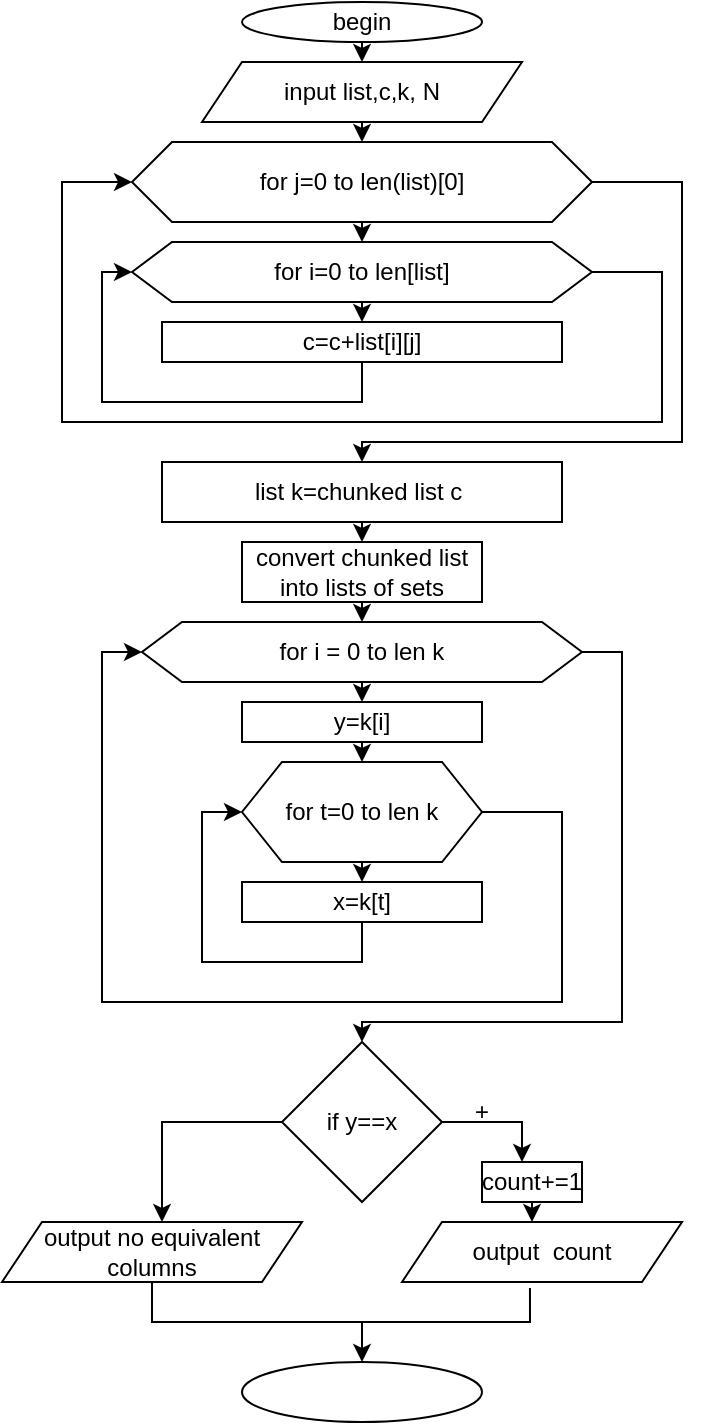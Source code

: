 <mxfile version="20.8.10" type="device"><diagram name="Page-1" id="yzSEyXkYe7Dai_8OyKdc"><mxGraphModel dx="522" dy="516" grid="1" gridSize="10" guides="1" tooltips="1" connect="1" arrows="1" fold="1" page="1" pageScale="1" pageWidth="1200" pageHeight="1600" math="0" shadow="0"><root><mxCell id="0"/><mxCell id="1" parent="0"/><mxCell id="Lc8W_YuvnGvR9-hdA6wH-1" value="begin" style="ellipse;whiteSpace=wrap;html=1;" vertex="1" parent="1"><mxGeometry x="180" width="120" height="20" as="geometry"/></mxCell><mxCell id="Lc8W_YuvnGvR9-hdA6wH-2" value="input list,c,k, N" style="shape=parallelogram;perimeter=parallelogramPerimeter;whiteSpace=wrap;html=1;fixedSize=1;" vertex="1" parent="1"><mxGeometry x="160" y="30" width="160" height="30" as="geometry"/></mxCell><mxCell id="Lc8W_YuvnGvR9-hdA6wH-3" value="" style="endArrow=classic;html=1;rounded=0;exitX=0.5;exitY=1;exitDx=0;exitDy=0;entryX=0.5;entryY=0;entryDx=0;entryDy=0;" edge="1" parent="1" source="Lc8W_YuvnGvR9-hdA6wH-1" target="Lc8W_YuvnGvR9-hdA6wH-2"><mxGeometry width="50" height="50" relative="1" as="geometry"><mxPoint x="80" y="170" as="sourcePoint"/><mxPoint x="130" y="120" as="targetPoint"/></mxGeometry></mxCell><mxCell id="Lc8W_YuvnGvR9-hdA6wH-4" value="for j=0 to len(list)[0]" style="shape=hexagon;perimeter=hexagonPerimeter2;whiteSpace=wrap;html=1;fixedSize=1;" vertex="1" parent="1"><mxGeometry x="125" y="70" width="230" height="40" as="geometry"/></mxCell><mxCell id="Lc8W_YuvnGvR9-hdA6wH-6" value="" style="endArrow=classic;html=1;rounded=0;exitX=0.5;exitY=1;exitDx=0;exitDy=0;entryX=0.5;entryY=0;entryDx=0;entryDy=0;" edge="1" parent="1" source="Lc8W_YuvnGvR9-hdA6wH-2" target="Lc8W_YuvnGvR9-hdA6wH-4"><mxGeometry width="50" height="50" relative="1" as="geometry"><mxPoint x="40" y="180" as="sourcePoint"/><mxPoint x="90" y="130" as="targetPoint"/></mxGeometry></mxCell><mxCell id="Lc8W_YuvnGvR9-hdA6wH-7" value="for i=0 to len[list]" style="shape=hexagon;perimeter=hexagonPerimeter2;whiteSpace=wrap;html=1;fixedSize=1;" vertex="1" parent="1"><mxGeometry x="125" y="120" width="230" height="30" as="geometry"/></mxCell><mxCell id="Lc8W_YuvnGvR9-hdA6wH-8" value="" style="endArrow=classic;html=1;rounded=0;exitX=0.5;exitY=1;exitDx=0;exitDy=0;" edge="1" parent="1" source="Lc8W_YuvnGvR9-hdA6wH-4" target="Lc8W_YuvnGvR9-hdA6wH-7"><mxGeometry width="50" height="50" relative="1" as="geometry"><mxPoint x="150" y="220" as="sourcePoint"/><mxPoint x="200" y="170" as="targetPoint"/></mxGeometry></mxCell><mxCell id="Lc8W_YuvnGvR9-hdA6wH-9" value="c=c+list[i][j]" style="rounded=0;whiteSpace=wrap;html=1;" vertex="1" parent="1"><mxGeometry x="140" y="160" width="200" height="20" as="geometry"/></mxCell><mxCell id="Lc8W_YuvnGvR9-hdA6wH-10" value="" style="endArrow=classic;html=1;rounded=0;exitX=0.5;exitY=1;exitDx=0;exitDy=0;" edge="1" parent="1" source="Lc8W_YuvnGvR9-hdA6wH-7" target="Lc8W_YuvnGvR9-hdA6wH-9"><mxGeometry width="50" height="50" relative="1" as="geometry"><mxPoint x="120" y="330" as="sourcePoint"/><mxPoint x="170" y="280" as="targetPoint"/></mxGeometry></mxCell><mxCell id="Lc8W_YuvnGvR9-hdA6wH-11" value="" style="endArrow=classic;html=1;rounded=0;exitX=0.5;exitY=1;exitDx=0;exitDy=0;entryX=0;entryY=0.5;entryDx=0;entryDy=0;" edge="1" parent="1" source="Lc8W_YuvnGvR9-hdA6wH-9" target="Lc8W_YuvnGvR9-hdA6wH-7"><mxGeometry width="50" height="50" relative="1" as="geometry"><mxPoint x="210" y="280" as="sourcePoint"/><mxPoint x="260" y="230" as="targetPoint"/><Array as="points"><mxPoint x="240" y="200"/><mxPoint x="110" y="200"/><mxPoint x="110" y="135"/></Array></mxGeometry></mxCell><mxCell id="Lc8W_YuvnGvR9-hdA6wH-12" value="" style="endArrow=classic;html=1;rounded=0;exitX=1;exitY=0.5;exitDx=0;exitDy=0;entryX=0;entryY=0.5;entryDx=0;entryDy=0;" edge="1" parent="1" source="Lc8W_YuvnGvR9-hdA6wH-7" target="Lc8W_YuvnGvR9-hdA6wH-4"><mxGeometry width="50" height="50" relative="1" as="geometry"><mxPoint x="410" y="120" as="sourcePoint"/><mxPoint x="460" y="70" as="targetPoint"/><Array as="points"><mxPoint x="390" y="135"/><mxPoint x="390" y="210"/><mxPoint x="90" y="210"/><mxPoint x="90" y="90"/></Array></mxGeometry></mxCell><mxCell id="Lc8W_YuvnGvR9-hdA6wH-13" value="" style="endArrow=classic;html=1;rounded=0;exitX=1;exitY=0.5;exitDx=0;exitDy=0;" edge="1" parent="1" source="Lc8W_YuvnGvR9-hdA6wH-4"><mxGeometry width="50" height="50" relative="1" as="geometry"><mxPoint x="460" y="110" as="sourcePoint"/><mxPoint x="240" y="230" as="targetPoint"/><Array as="points"><mxPoint x="400" y="90"/><mxPoint x="400" y="220"/><mxPoint x="240" y="220"/></Array></mxGeometry></mxCell><mxCell id="Lc8W_YuvnGvR9-hdA6wH-14" value="list k=chunked list c&amp;nbsp;" style="rounded=0;whiteSpace=wrap;html=1;" vertex="1" parent="1"><mxGeometry x="140" y="230" width="200" height="30" as="geometry"/></mxCell><mxCell id="Lc8W_YuvnGvR9-hdA6wH-16" value="" style="endArrow=classic;html=1;rounded=0;exitX=0.5;exitY=1;exitDx=0;exitDy=0;" edge="1" parent="1" source="Lc8W_YuvnGvR9-hdA6wH-14"><mxGeometry width="50" height="50" relative="1" as="geometry"><mxPoint x="200" y="360" as="sourcePoint"/><mxPoint x="240" y="270" as="targetPoint"/></mxGeometry></mxCell><mxCell id="Lc8W_YuvnGvR9-hdA6wH-17" value="convert chunked list into lists of sets" style="rounded=0;whiteSpace=wrap;html=1;" vertex="1" parent="1"><mxGeometry x="180" y="270" width="120" height="30" as="geometry"/></mxCell><mxCell id="Lc8W_YuvnGvR9-hdA6wH-19" value="for i = 0 to len k" style="shape=hexagon;perimeter=hexagonPerimeter2;whiteSpace=wrap;html=1;fixedSize=1;" vertex="1" parent="1"><mxGeometry x="130" y="310" width="220" height="30" as="geometry"/></mxCell><mxCell id="Lc8W_YuvnGvR9-hdA6wH-20" value="" style="endArrow=classic;html=1;rounded=0;exitX=0.5;exitY=1;exitDx=0;exitDy=0;entryX=0.5;entryY=0;entryDx=0;entryDy=0;" edge="1" parent="1" source="Lc8W_YuvnGvR9-hdA6wH-17" target="Lc8W_YuvnGvR9-hdA6wH-19"><mxGeometry width="50" height="50" relative="1" as="geometry"><mxPoint x="300" y="350" as="sourcePoint"/><mxPoint x="350" y="300" as="targetPoint"/></mxGeometry></mxCell><mxCell id="Lc8W_YuvnGvR9-hdA6wH-21" value="" style="endArrow=classic;html=1;rounded=0;exitX=0.5;exitY=1;exitDx=0;exitDy=0;entryX=0.5;entryY=0;entryDx=0;entryDy=0;" edge="1" parent="1" source="Lc8W_YuvnGvR9-hdA6wH-19" target="Lc8W_YuvnGvR9-hdA6wH-22"><mxGeometry width="50" height="50" relative="1" as="geometry"><mxPoint x="240" y="450" as="sourcePoint"/><mxPoint x="450" y="280" as="targetPoint"/></mxGeometry></mxCell><mxCell id="Lc8W_YuvnGvR9-hdA6wH-22" value="y=k[i]" style="rounded=0;whiteSpace=wrap;html=1;" vertex="1" parent="1"><mxGeometry x="180" y="350" width="120" height="20" as="geometry"/></mxCell><mxCell id="Lc8W_YuvnGvR9-hdA6wH-23" value="for t=0 to len k" style="shape=hexagon;perimeter=hexagonPerimeter2;whiteSpace=wrap;html=1;fixedSize=1;" vertex="1" parent="1"><mxGeometry x="180" y="380" width="120" height="50" as="geometry"/></mxCell><mxCell id="Lc8W_YuvnGvR9-hdA6wH-24" value="" style="endArrow=classic;html=1;rounded=0;exitX=0.5;exitY=1;exitDx=0;exitDy=0;entryX=0.5;entryY=0;entryDx=0;entryDy=0;" edge="1" parent="1" source="Lc8W_YuvnGvR9-hdA6wH-22" target="Lc8W_YuvnGvR9-hdA6wH-23"><mxGeometry width="50" height="50" relative="1" as="geometry"><mxPoint x="330" y="400" as="sourcePoint"/><mxPoint x="380" y="350" as="targetPoint"/></mxGeometry></mxCell><mxCell id="Lc8W_YuvnGvR9-hdA6wH-25" value="x=k[t]" style="rounded=0;whiteSpace=wrap;html=1;" vertex="1" parent="1"><mxGeometry x="180" y="440" width="120" height="20" as="geometry"/></mxCell><mxCell id="Lc8W_YuvnGvR9-hdA6wH-26" value="" style="endArrow=classic;html=1;rounded=0;exitX=0.5;exitY=1;exitDx=0;exitDy=0;entryX=0.5;entryY=0;entryDx=0;entryDy=0;" edge="1" parent="1" source="Lc8W_YuvnGvR9-hdA6wH-23" target="Lc8W_YuvnGvR9-hdA6wH-25"><mxGeometry width="50" height="50" relative="1" as="geometry"><mxPoint x="360" y="490" as="sourcePoint"/><mxPoint x="410" y="440" as="targetPoint"/></mxGeometry></mxCell><mxCell id="Lc8W_YuvnGvR9-hdA6wH-27" value="" style="endArrow=classic;html=1;rounded=0;exitX=0.5;exitY=1;exitDx=0;exitDy=0;entryX=0;entryY=0.5;entryDx=0;entryDy=0;" edge="1" parent="1" source="Lc8W_YuvnGvR9-hdA6wH-25" target="Lc8W_YuvnGvR9-hdA6wH-23"><mxGeometry width="50" height="50" relative="1" as="geometry"><mxPoint x="350" y="480" as="sourcePoint"/><mxPoint x="400" y="430" as="targetPoint"/><Array as="points"><mxPoint x="240" y="480"/><mxPoint x="160" y="480"/><mxPoint x="160" y="405"/></Array></mxGeometry></mxCell><mxCell id="Lc8W_YuvnGvR9-hdA6wH-28" value="" style="endArrow=classic;html=1;rounded=0;exitX=1;exitY=0.5;exitDx=0;exitDy=0;entryX=0;entryY=0.5;entryDx=0;entryDy=0;" edge="1" parent="1" source="Lc8W_YuvnGvR9-hdA6wH-23" target="Lc8W_YuvnGvR9-hdA6wH-19"><mxGeometry width="50" height="50" relative="1" as="geometry"><mxPoint x="410" y="410" as="sourcePoint"/><mxPoint x="460" y="360" as="targetPoint"/><Array as="points"><mxPoint x="340" y="405"/><mxPoint x="340" y="500"/><mxPoint x="110" y="500"/><mxPoint x="110" y="325"/></Array></mxGeometry></mxCell><mxCell id="Lc8W_YuvnGvR9-hdA6wH-30" value="" style="endArrow=classic;html=1;rounded=0;exitX=1;exitY=0.5;exitDx=0;exitDy=0;" edge="1" parent="1" source="Lc8W_YuvnGvR9-hdA6wH-19"><mxGeometry width="50" height="50" relative="1" as="geometry"><mxPoint x="420" y="300" as="sourcePoint"/><mxPoint x="240" y="520" as="targetPoint"/><Array as="points"><mxPoint x="370" y="325"/><mxPoint x="370" y="510"/><mxPoint x="240" y="510"/></Array></mxGeometry></mxCell><mxCell id="Lc8W_YuvnGvR9-hdA6wH-31" value="if y==x" style="rhombus;whiteSpace=wrap;html=1;" vertex="1" parent="1"><mxGeometry x="200" y="520" width="80" height="80" as="geometry"/></mxCell><mxCell id="Lc8W_YuvnGvR9-hdA6wH-32" value="" style="endArrow=classic;html=1;rounded=0;exitX=1;exitY=0.5;exitDx=0;exitDy=0;" edge="1" parent="1" source="Lc8W_YuvnGvR9-hdA6wH-31"><mxGeometry width="50" height="50" relative="1" as="geometry"><mxPoint x="340" y="600" as="sourcePoint"/><mxPoint x="320" y="580" as="targetPoint"/><Array as="points"><mxPoint x="320" y="560"/></Array></mxGeometry></mxCell><mxCell id="Lc8W_YuvnGvR9-hdA6wH-33" value="+" style="text;html=1;strokeColor=none;fillColor=none;align=center;verticalAlign=middle;whiteSpace=wrap;rounded=0;" vertex="1" parent="1"><mxGeometry x="270" y="540" width="60" height="30" as="geometry"/></mxCell><mxCell id="Lc8W_YuvnGvR9-hdA6wH-34" value="count+=1" style="rounded=0;whiteSpace=wrap;html=1;" vertex="1" parent="1"><mxGeometry x="300" y="580" width="50" height="20" as="geometry"/></mxCell><mxCell id="Lc8W_YuvnGvR9-hdA6wH-35" value="" style="endArrow=classic;html=1;rounded=0;exitX=0.5;exitY=1;exitDx=0;exitDy=0;" edge="1" parent="1" source="Lc8W_YuvnGvR9-hdA6wH-34"><mxGeometry width="50" height="50" relative="1" as="geometry"><mxPoint x="360" y="640" as="sourcePoint"/><mxPoint x="325" y="610" as="targetPoint"/></mxGeometry></mxCell><mxCell id="Lc8W_YuvnGvR9-hdA6wH-39" value="" style="endArrow=classic;html=1;rounded=0;exitX=0;exitY=0.5;exitDx=0;exitDy=0;" edge="1" parent="1" source="Lc8W_YuvnGvR9-hdA6wH-31"><mxGeometry width="50" height="50" relative="1" as="geometry"><mxPoint x="80" y="570" as="sourcePoint"/><mxPoint x="140" y="610" as="targetPoint"/><Array as="points"><mxPoint x="140" y="560"/></Array></mxGeometry></mxCell><mxCell id="Lc8W_YuvnGvR9-hdA6wH-40" value="output&amp;nbsp; count" style="shape=parallelogram;perimeter=parallelogramPerimeter;whiteSpace=wrap;html=1;fixedSize=1;" vertex="1" parent="1"><mxGeometry x="260" y="610" width="140" height="30" as="geometry"/></mxCell><mxCell id="Lc8W_YuvnGvR9-hdA6wH-41" value="output no equivalent columns" style="shape=parallelogram;perimeter=parallelogramPerimeter;whiteSpace=wrap;html=1;fixedSize=1;" vertex="1" parent="1"><mxGeometry x="60" y="610" width="150" height="30" as="geometry"/></mxCell><mxCell id="Lc8W_YuvnGvR9-hdA6wH-42" value="" style="endArrow=none;html=1;rounded=0;exitX=0.5;exitY=1;exitDx=0;exitDy=0;entryX=0.457;entryY=1.1;entryDx=0;entryDy=0;entryPerimeter=0;" edge="1" parent="1" source="Lc8W_YuvnGvR9-hdA6wH-41" target="Lc8W_YuvnGvR9-hdA6wH-40"><mxGeometry width="50" height="50" relative="1" as="geometry"><mxPoint x="180" y="750" as="sourcePoint"/><mxPoint x="230" y="700" as="targetPoint"/><Array as="points"><mxPoint x="135" y="660"/><mxPoint x="324" y="660"/></Array></mxGeometry></mxCell><mxCell id="Lc8W_YuvnGvR9-hdA6wH-43" value="" style="endArrow=classic;html=1;rounded=0;" edge="1" parent="1"><mxGeometry width="50" height="50" relative="1" as="geometry"><mxPoint x="240" y="660" as="sourcePoint"/><mxPoint x="240" y="680" as="targetPoint"/></mxGeometry></mxCell><mxCell id="Lc8W_YuvnGvR9-hdA6wH-44" value="" style="ellipse;whiteSpace=wrap;html=1;" vertex="1" parent="1"><mxGeometry x="180" y="680" width="120" height="30" as="geometry"/></mxCell></root></mxGraphModel></diagram></mxfile>